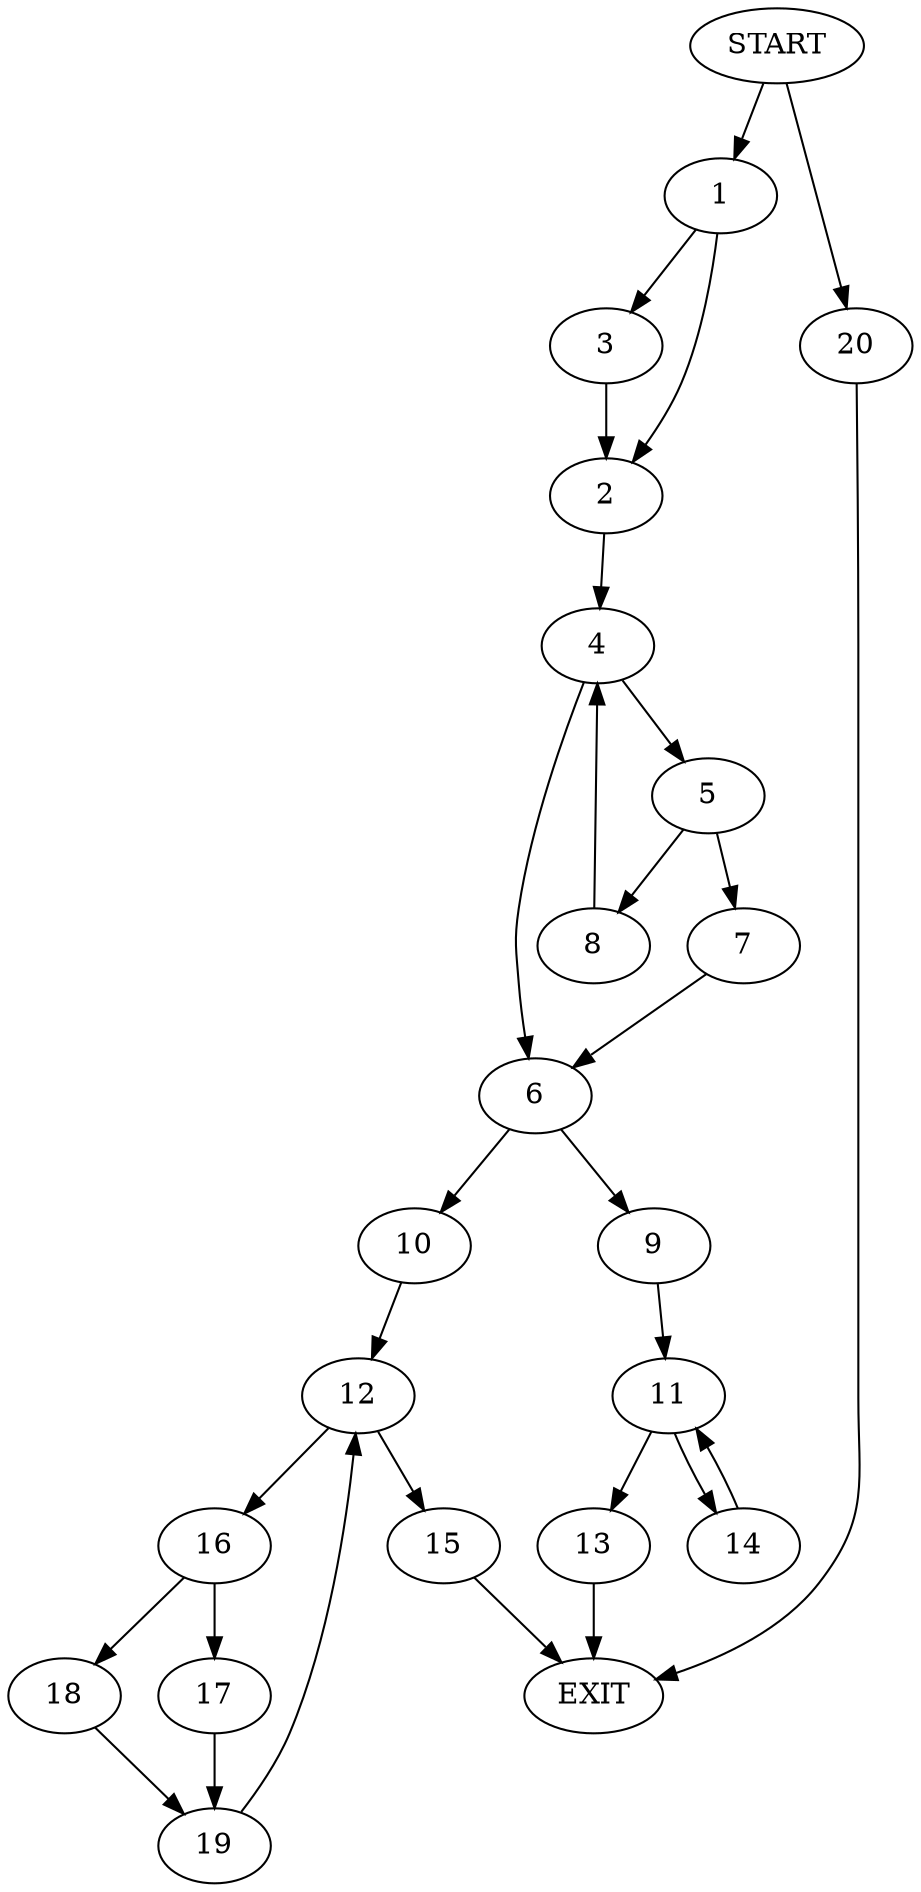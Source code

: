 digraph {
0 [label="START"]
21 [label="EXIT"]
0 -> 1
1 -> 2
1 -> 3
3 -> 2
2 -> 4
4 -> 5
4 -> 6
5 -> 7
5 -> 8
6 -> 9
6 -> 10
7 -> 6
8 -> 4
9 -> 11
10 -> 12
11 -> 13
11 -> 14
14 -> 11
13 -> 21
12 -> 15
12 -> 16
16 -> 17
16 -> 18
15 -> 21
18 -> 19
17 -> 19
19 -> 12
0 -> 20
20 -> 21
}
